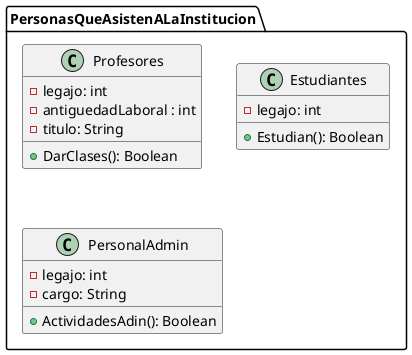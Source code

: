 @startuml

package PersonasQueAsistenALaInstitucion{

class Profesores{
    - legajo: int
    - antiguedadLaboral : int
    - titulo: String
    + DarClases(): Boolean
}

class Estudiantes{
    - legajo: int
    + Estudian(): Boolean
}

class PersonalAdmin{
    - legajo: int
    - cargo: String
    + ActividadesAdin(): Boolean
}
}
@enduml

